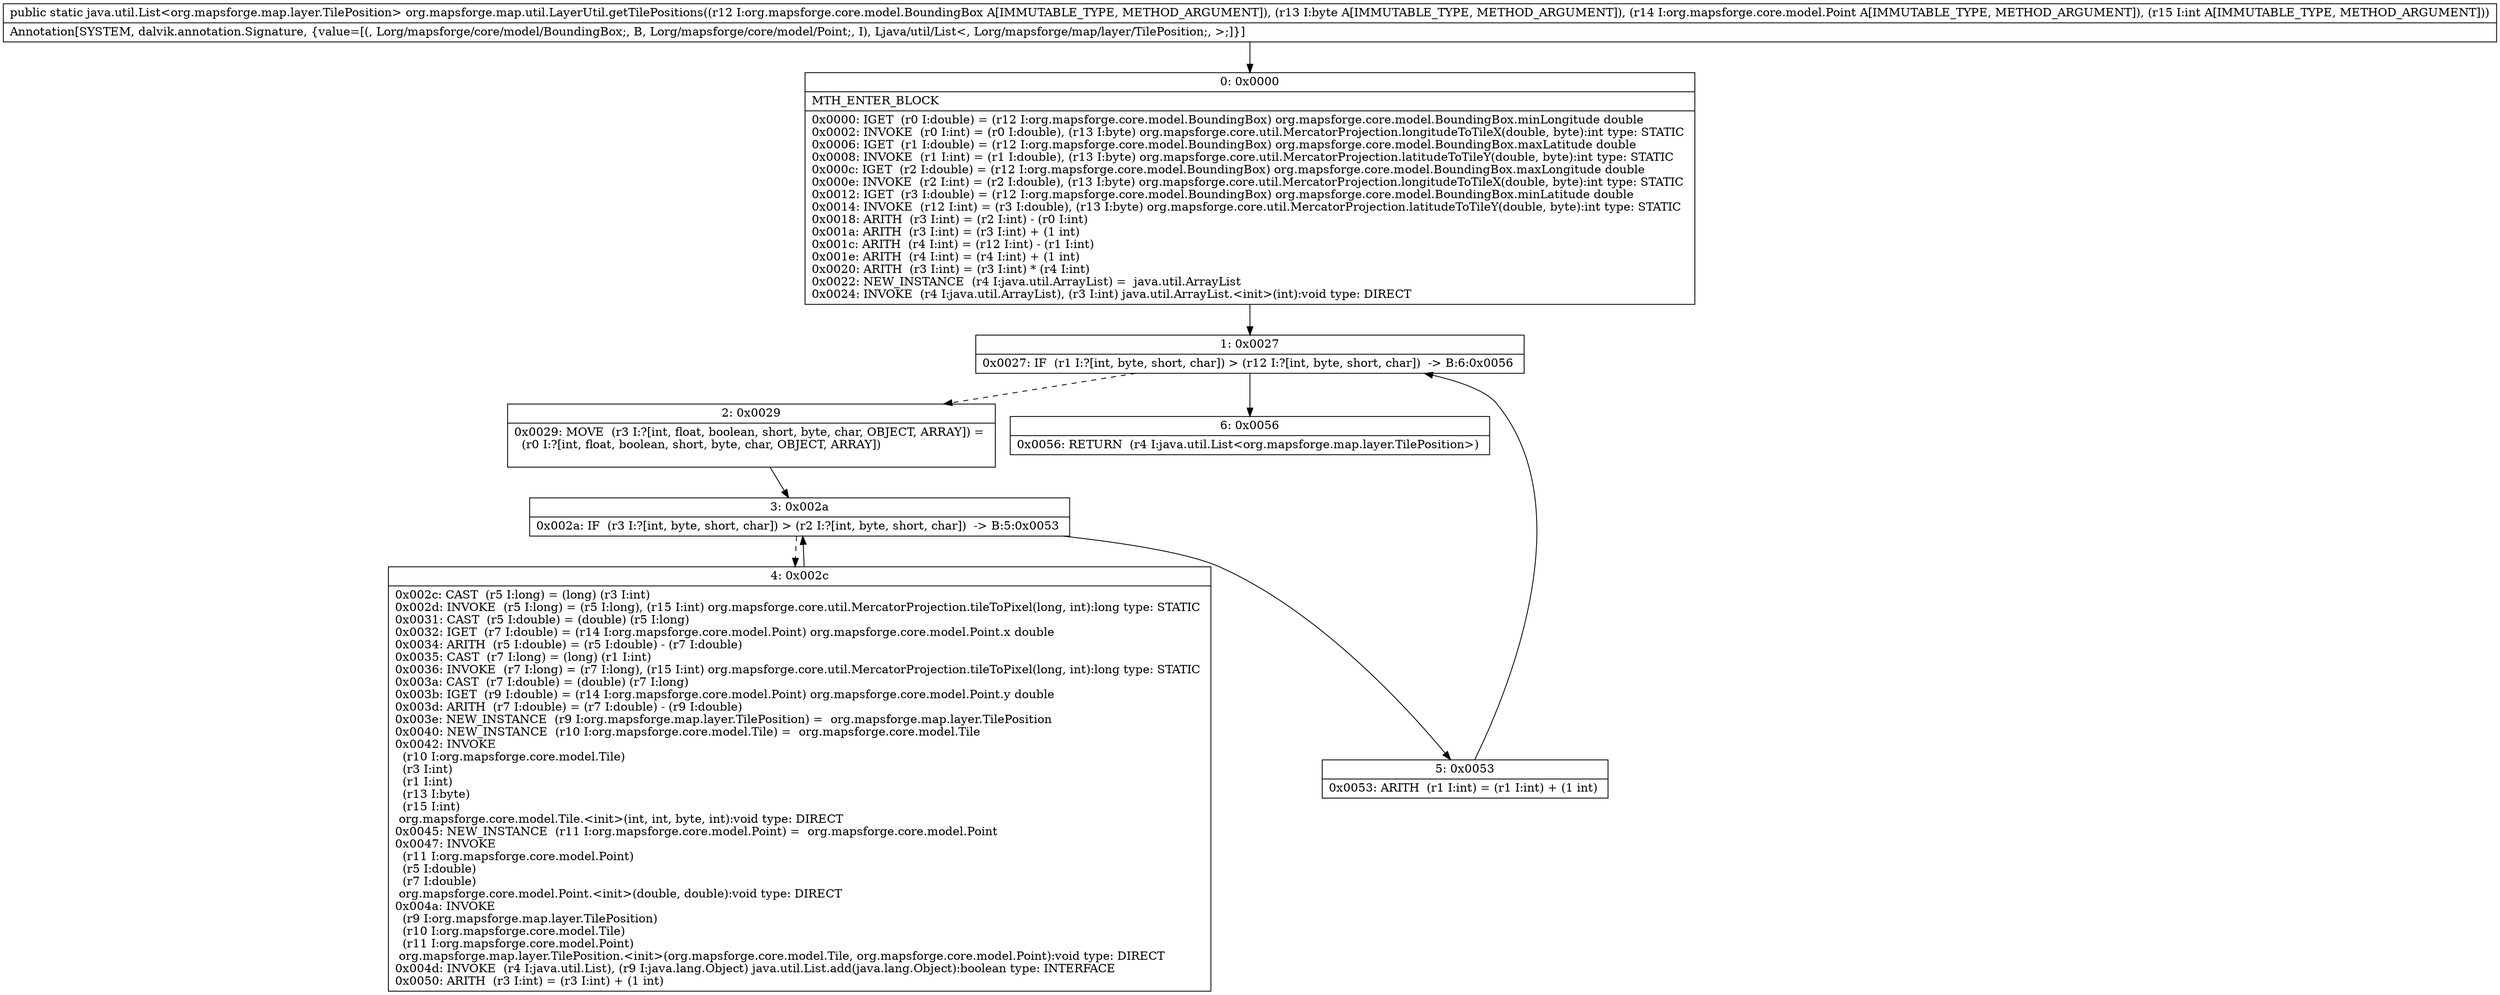 digraph "CFG fororg.mapsforge.map.util.LayerUtil.getTilePositions(Lorg\/mapsforge\/core\/model\/BoundingBox;BLorg\/mapsforge\/core\/model\/Point;I)Ljava\/util\/List;" {
Node_0 [shape=record,label="{0\:\ 0x0000|MTH_ENTER_BLOCK\l|0x0000: IGET  (r0 I:double) = (r12 I:org.mapsforge.core.model.BoundingBox) org.mapsforge.core.model.BoundingBox.minLongitude double \l0x0002: INVOKE  (r0 I:int) = (r0 I:double), (r13 I:byte) org.mapsforge.core.util.MercatorProjection.longitudeToTileX(double, byte):int type: STATIC \l0x0006: IGET  (r1 I:double) = (r12 I:org.mapsforge.core.model.BoundingBox) org.mapsforge.core.model.BoundingBox.maxLatitude double \l0x0008: INVOKE  (r1 I:int) = (r1 I:double), (r13 I:byte) org.mapsforge.core.util.MercatorProjection.latitudeToTileY(double, byte):int type: STATIC \l0x000c: IGET  (r2 I:double) = (r12 I:org.mapsforge.core.model.BoundingBox) org.mapsforge.core.model.BoundingBox.maxLongitude double \l0x000e: INVOKE  (r2 I:int) = (r2 I:double), (r13 I:byte) org.mapsforge.core.util.MercatorProjection.longitudeToTileX(double, byte):int type: STATIC \l0x0012: IGET  (r3 I:double) = (r12 I:org.mapsforge.core.model.BoundingBox) org.mapsforge.core.model.BoundingBox.minLatitude double \l0x0014: INVOKE  (r12 I:int) = (r3 I:double), (r13 I:byte) org.mapsforge.core.util.MercatorProjection.latitudeToTileY(double, byte):int type: STATIC \l0x0018: ARITH  (r3 I:int) = (r2 I:int) \- (r0 I:int) \l0x001a: ARITH  (r3 I:int) = (r3 I:int) + (1 int) \l0x001c: ARITH  (r4 I:int) = (r12 I:int) \- (r1 I:int) \l0x001e: ARITH  (r4 I:int) = (r4 I:int) + (1 int) \l0x0020: ARITH  (r3 I:int) = (r3 I:int) * (r4 I:int) \l0x0022: NEW_INSTANCE  (r4 I:java.util.ArrayList) =  java.util.ArrayList \l0x0024: INVOKE  (r4 I:java.util.ArrayList), (r3 I:int) java.util.ArrayList.\<init\>(int):void type: DIRECT \l}"];
Node_1 [shape=record,label="{1\:\ 0x0027|0x0027: IF  (r1 I:?[int, byte, short, char]) \> (r12 I:?[int, byte, short, char])  \-\> B:6:0x0056 \l}"];
Node_2 [shape=record,label="{2\:\ 0x0029|0x0029: MOVE  (r3 I:?[int, float, boolean, short, byte, char, OBJECT, ARRAY]) = \l  (r0 I:?[int, float, boolean, short, byte, char, OBJECT, ARRAY])\l \l}"];
Node_3 [shape=record,label="{3\:\ 0x002a|0x002a: IF  (r3 I:?[int, byte, short, char]) \> (r2 I:?[int, byte, short, char])  \-\> B:5:0x0053 \l}"];
Node_4 [shape=record,label="{4\:\ 0x002c|0x002c: CAST  (r5 I:long) = (long) (r3 I:int) \l0x002d: INVOKE  (r5 I:long) = (r5 I:long), (r15 I:int) org.mapsforge.core.util.MercatorProjection.tileToPixel(long, int):long type: STATIC \l0x0031: CAST  (r5 I:double) = (double) (r5 I:long) \l0x0032: IGET  (r7 I:double) = (r14 I:org.mapsforge.core.model.Point) org.mapsforge.core.model.Point.x double \l0x0034: ARITH  (r5 I:double) = (r5 I:double) \- (r7 I:double) \l0x0035: CAST  (r7 I:long) = (long) (r1 I:int) \l0x0036: INVOKE  (r7 I:long) = (r7 I:long), (r15 I:int) org.mapsforge.core.util.MercatorProjection.tileToPixel(long, int):long type: STATIC \l0x003a: CAST  (r7 I:double) = (double) (r7 I:long) \l0x003b: IGET  (r9 I:double) = (r14 I:org.mapsforge.core.model.Point) org.mapsforge.core.model.Point.y double \l0x003d: ARITH  (r7 I:double) = (r7 I:double) \- (r9 I:double) \l0x003e: NEW_INSTANCE  (r9 I:org.mapsforge.map.layer.TilePosition) =  org.mapsforge.map.layer.TilePosition \l0x0040: NEW_INSTANCE  (r10 I:org.mapsforge.core.model.Tile) =  org.mapsforge.core.model.Tile \l0x0042: INVOKE  \l  (r10 I:org.mapsforge.core.model.Tile)\l  (r3 I:int)\l  (r1 I:int)\l  (r13 I:byte)\l  (r15 I:int)\l org.mapsforge.core.model.Tile.\<init\>(int, int, byte, int):void type: DIRECT \l0x0045: NEW_INSTANCE  (r11 I:org.mapsforge.core.model.Point) =  org.mapsforge.core.model.Point \l0x0047: INVOKE  \l  (r11 I:org.mapsforge.core.model.Point)\l  (r5 I:double)\l  (r7 I:double)\l org.mapsforge.core.model.Point.\<init\>(double, double):void type: DIRECT \l0x004a: INVOKE  \l  (r9 I:org.mapsforge.map.layer.TilePosition)\l  (r10 I:org.mapsforge.core.model.Tile)\l  (r11 I:org.mapsforge.core.model.Point)\l org.mapsforge.map.layer.TilePosition.\<init\>(org.mapsforge.core.model.Tile, org.mapsforge.core.model.Point):void type: DIRECT \l0x004d: INVOKE  (r4 I:java.util.List), (r9 I:java.lang.Object) java.util.List.add(java.lang.Object):boolean type: INTERFACE \l0x0050: ARITH  (r3 I:int) = (r3 I:int) + (1 int) \l}"];
Node_5 [shape=record,label="{5\:\ 0x0053|0x0053: ARITH  (r1 I:int) = (r1 I:int) + (1 int) \l}"];
Node_6 [shape=record,label="{6\:\ 0x0056|0x0056: RETURN  (r4 I:java.util.List\<org.mapsforge.map.layer.TilePosition\>) \l}"];
MethodNode[shape=record,label="{public static java.util.List\<org.mapsforge.map.layer.TilePosition\> org.mapsforge.map.util.LayerUtil.getTilePositions((r12 I:org.mapsforge.core.model.BoundingBox A[IMMUTABLE_TYPE, METHOD_ARGUMENT]), (r13 I:byte A[IMMUTABLE_TYPE, METHOD_ARGUMENT]), (r14 I:org.mapsforge.core.model.Point A[IMMUTABLE_TYPE, METHOD_ARGUMENT]), (r15 I:int A[IMMUTABLE_TYPE, METHOD_ARGUMENT]))  | Annotation[SYSTEM, dalvik.annotation.Signature, \{value=[(, Lorg\/mapsforge\/core\/model\/BoundingBox;, B, Lorg\/mapsforge\/core\/model\/Point;, I), Ljava\/util\/List\<, Lorg\/mapsforge\/map\/layer\/TilePosition;, \>;]\}]\l}"];
MethodNode -> Node_0;
Node_0 -> Node_1;
Node_1 -> Node_2[style=dashed];
Node_1 -> Node_6;
Node_2 -> Node_3;
Node_3 -> Node_4[style=dashed];
Node_3 -> Node_5;
Node_4 -> Node_3;
Node_5 -> Node_1;
}

